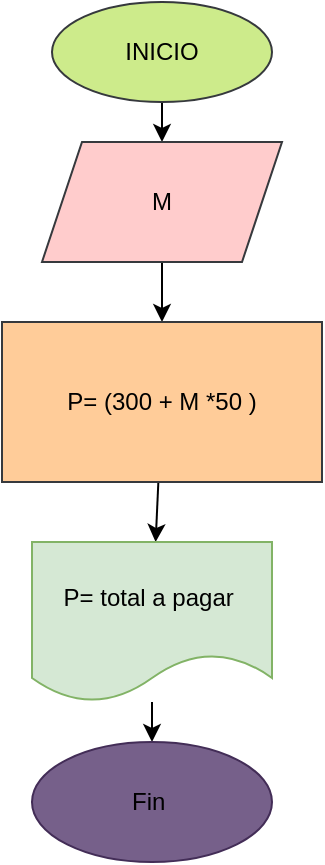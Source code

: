<mxfile>
    <diagram id="ckkDjbUGMpvaLjR8YP1y" name="Página-1">
        <mxGraphModel dx="564" dy="214" grid="1" gridSize="10" guides="1" tooltips="1" connect="1" arrows="1" fold="1" page="1" pageScale="1" pageWidth="827" pageHeight="1169" math="0" shadow="0">
            <root>
                <mxCell id="0"/>
                <mxCell id="1" parent="0"/>
                <mxCell id="2" value="" style="edgeStyle=none;html=1;fontColor=#000000;" edge="1" parent="1" source="3" target="5">
                    <mxGeometry relative="1" as="geometry"/>
                </mxCell>
                <mxCell id="3" value="&lt;font color=&quot;#000000&quot;&gt;INICIO&lt;/font&gt;" style="ellipse;whiteSpace=wrap;html=1;fillColor=#cdeb8b;strokeColor=#36393d;" vertex="1" parent="1">
                    <mxGeometry x="240" y="40" width="110" height="50" as="geometry"/>
                </mxCell>
                <mxCell id="4" value="" style="edgeStyle=none;html=1;fontColor=#000000;" edge="1" parent="1" source="5" target="7">
                    <mxGeometry relative="1" as="geometry"/>
                </mxCell>
                <mxCell id="5" value="&lt;font color=&quot;#000000&quot;&gt;M&lt;/font&gt;" style="shape=parallelogram;perimeter=parallelogramPerimeter;whiteSpace=wrap;html=1;fixedSize=1;fillColor=#ffcccc;strokeColor=#36393d;" vertex="1" parent="1">
                    <mxGeometry x="235" y="110" width="120" height="60" as="geometry"/>
                </mxCell>
                <mxCell id="6" value="" style="edgeStyle=none;html=1;fontColor=#000000;" edge="1" parent="1" source="7" target="9">
                    <mxGeometry relative="1" as="geometry"/>
                </mxCell>
                <mxCell id="7" value="&lt;font color=&quot;#000000&quot;&gt;P= (300 + M *50 )&lt;/font&gt;" style="whiteSpace=wrap;html=1;fillColor=#ffcc99;strokeColor=#36393d;" vertex="1" parent="1">
                    <mxGeometry x="215" y="200" width="160" height="80" as="geometry"/>
                </mxCell>
                <mxCell id="8" value="" style="edgeStyle=none;html=1;fontColor=#000000;" edge="1" parent="1" source="9" target="10">
                    <mxGeometry relative="1" as="geometry"/>
                </mxCell>
                <mxCell id="9" value="&lt;font color=&quot;#000000&quot;&gt;P= total a pagar&amp;nbsp;&lt;/font&gt;" style="shape=document;whiteSpace=wrap;html=1;boundedLbl=1;fillColor=#d5e8d4;strokeColor=#82b366;" vertex="1" parent="1">
                    <mxGeometry x="230" y="310" width="120" height="80" as="geometry"/>
                </mxCell>
                <mxCell id="10" value="&lt;font color=&quot;#000000&quot;&gt;Fin&amp;nbsp;&lt;/font&gt;" style="ellipse;whiteSpace=wrap;html=1;fillColor=#76608a;strokeColor=#432D57;fontColor=#ffffff;" vertex="1" parent="1">
                    <mxGeometry x="230" y="410" width="120" height="60" as="geometry"/>
                </mxCell>
            </root>
        </mxGraphModel>
    </diagram>
</mxfile>